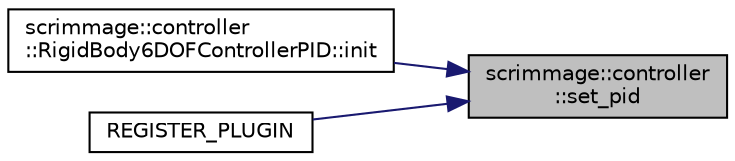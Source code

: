 digraph "scrimmage::controller::set_pid"
{
 // LATEX_PDF_SIZE
  edge [fontname="Helvetica",fontsize="10",labelfontname="Helvetica",labelfontsize="10"];
  node [fontname="Helvetica",fontsize="10",shape=record];
  rankdir="RL";
  Node1 [label="scrimmage::controller\l::set_pid",height=0.2,width=0.4,color="black", fillcolor="grey75", style="filled", fontcolor="black",tooltip=" "];
  Node1 -> Node2 [dir="back",color="midnightblue",fontsize="10",style="solid",fontname="Helvetica"];
  Node2 [label="scrimmage::controller\l::RigidBody6DOFControllerPID::init",height=0.2,width=0.4,color="black", fillcolor="white", style="filled",URL="$classscrimmage_1_1controller_1_1RigidBody6DOFControllerPID.html#aa17c7de89797c09a0ad8301d3f36d981",tooltip=" "];
  Node1 -> Node3 [dir="back",color="midnightblue",fontsize="10",style="solid",fontname="Helvetica"];
  Node3 [label="REGISTER_PLUGIN",height=0.2,width=0.4,color="black", fillcolor="white", style="filled",URL="$FixedWing6DOFControllerPID_8cpp.html#aded4b6b935e53373fac6c686a11a9156",tooltip=" "];
}
